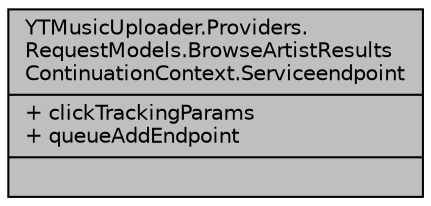 digraph "YTMusicUploader.Providers.RequestModels.BrowseArtistResultsContinuationContext.Serviceendpoint"
{
 // LATEX_PDF_SIZE
  edge [fontname="Helvetica",fontsize="10",labelfontname="Helvetica",labelfontsize="10"];
  node [fontname="Helvetica",fontsize="10",shape=record];
  Node1 [label="{YTMusicUploader.Providers.\lRequestModels.BrowseArtistResults\lContinuationContext.Serviceendpoint\n|+ clickTrackingParams\l+ queueAddEndpoint\l|}",height=0.2,width=0.4,color="black", fillcolor="grey75", style="filled", fontcolor="black",tooltip=" "];
}
